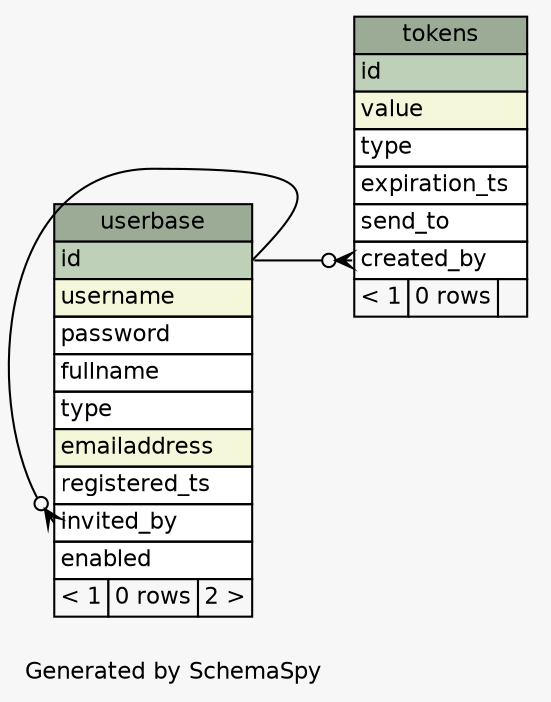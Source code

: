// dot 2.26.3 on Linux 2.6.32-042stab090.5
// SchemaSpy rev 590
digraph "largeRelationshipsDiagram" {
  graph [
    rankdir="RL"
    bgcolor="#f7f7f7"
    label="\nGenerated by SchemaSpy"
    labeljust="l"
    nodesep="0.18"
    ranksep="0.46"
    fontname="Helvetica"
    fontsize="11"
  ];
  node [
    fontname="Helvetica"
    fontsize="11"
    shape="plaintext"
  ];
  edge [
    arrowsize="0.8"
  ];
  "tokens" [
    label=<
    <TABLE BORDER="0" CELLBORDER="1" CELLSPACING="0" BGCOLOR="#ffffff">
      <TR><TD COLSPAN="3" BGCOLOR="#9bab96" ALIGN="CENTER">tokens</TD></TR>
      <TR><TD PORT="id" COLSPAN="3" BGCOLOR="#bed1b8" ALIGN="LEFT">id</TD></TR>
      <TR><TD PORT="value" COLSPAN="3" BGCOLOR="#f4f7da" ALIGN="LEFT">value</TD></TR>
      <TR><TD PORT="type" COLSPAN="3" ALIGN="LEFT">type</TD></TR>
      <TR><TD PORT="expiration_ts" COLSPAN="3" ALIGN="LEFT">expiration_ts</TD></TR>
      <TR><TD PORT="send_to" COLSPAN="3" ALIGN="LEFT">send_to</TD></TR>
      <TR><TD PORT="created_by" COLSPAN="3" ALIGN="LEFT">created_by</TD></TR>
      <TR><TD ALIGN="LEFT" BGCOLOR="#f7f7f7">&lt; 1</TD><TD ALIGN="RIGHT" BGCOLOR="#f7f7f7">0 rows</TD><TD ALIGN="RIGHT" BGCOLOR="#f7f7f7">  </TD></TR>
    </TABLE>>
    URL="tables/tokens.html"
    tooltip="tokens"
  ];
  "userbase" [
    label=<
    <TABLE BORDER="0" CELLBORDER="1" CELLSPACING="0" BGCOLOR="#ffffff">
      <TR><TD COLSPAN="3" BGCOLOR="#9bab96" ALIGN="CENTER">userbase</TD></TR>
      <TR><TD PORT="id" COLSPAN="3" BGCOLOR="#bed1b8" ALIGN="LEFT">id</TD></TR>
      <TR><TD PORT="username" COLSPAN="3" BGCOLOR="#f4f7da" ALIGN="LEFT">username</TD></TR>
      <TR><TD PORT="password" COLSPAN="3" ALIGN="LEFT">password</TD></TR>
      <TR><TD PORT="fullname" COLSPAN="3" ALIGN="LEFT">fullname</TD></TR>
      <TR><TD PORT="type" COLSPAN="3" ALIGN="LEFT">type</TD></TR>
      <TR><TD PORT="emailaddress" COLSPAN="3" BGCOLOR="#f4f7da" ALIGN="LEFT">emailaddress</TD></TR>
      <TR><TD PORT="registered_ts" COLSPAN="3" ALIGN="LEFT">registered_ts</TD></TR>
      <TR><TD PORT="invited_by" COLSPAN="3" ALIGN="LEFT">invited_by</TD></TR>
      <TR><TD PORT="enabled" COLSPAN="3" ALIGN="LEFT">enabled</TD></TR>
      <TR><TD ALIGN="LEFT" BGCOLOR="#f7f7f7">&lt; 1</TD><TD ALIGN="RIGHT" BGCOLOR="#f7f7f7">0 rows</TD><TD ALIGN="RIGHT" BGCOLOR="#f7f7f7">2 &gt;</TD></TR>
    </TABLE>>
    URL="tables/userbase.html"
    tooltip="userbase"
  ];
  "tokens":"created_by":w -> "userbase":"id":e [arrowhead=none dir=back arrowtail=crowodot];
  "userbase":"invited_by":w -> "userbase":"id":e [arrowhead=none dir=back arrowtail=crowodot];
}

